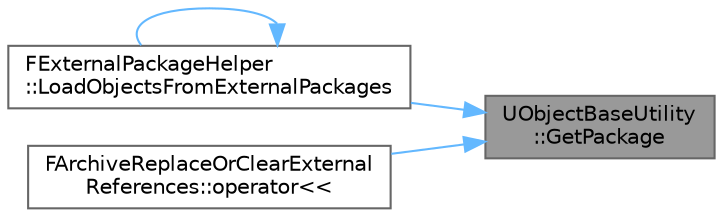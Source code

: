 digraph "UObjectBaseUtility::GetPackage"
{
 // INTERACTIVE_SVG=YES
 // LATEX_PDF_SIZE
  bgcolor="transparent";
  edge [fontname=Helvetica,fontsize=10,labelfontname=Helvetica,labelfontsize=10];
  node [fontname=Helvetica,fontsize=10,shape=box,height=0.2,width=0.4];
  rankdir="RL";
  Node1 [id="Node000001",label="UObjectBaseUtility\l::GetPackage",height=0.2,width=0.4,color="gray40", fillcolor="grey60", style="filled", fontcolor="black",tooltip="Walks up the list of outers until it finds a package directly associated with the object."];
  Node1 -> Node2 [id="edge1_Node000001_Node000002",dir="back",color="steelblue1",style="solid",tooltip=" "];
  Node2 [id="Node000002",label="FExternalPackageHelper\l::LoadObjectsFromExternalPackages",height=0.2,width=0.4,color="grey40", fillcolor="white", style="filled",URL="$da/da8/classFExternalPackageHelper.html#a70523e319a481ca08695a24c6ab949f9",tooltip="Loads objects from an external package."];
  Node2 -> Node2 [id="edge2_Node000002_Node000002",dir="back",color="steelblue1",style="solid",tooltip=" "];
  Node1 -> Node3 [id="edge3_Node000001_Node000003",dir="back",color="steelblue1",style="solid",tooltip=" "];
  Node3 [id="Node000003",label="FArchiveReplaceOrClearExternal\lReferences::operator\<\<",height=0.2,width=0.4,color="grey40", fillcolor="white", style="filled",URL="$d7/d52/classFArchiveReplaceOrClearExternalReferences.html#aca527f2f7937076578d05aac9f501268",tooltip=" "];
}
